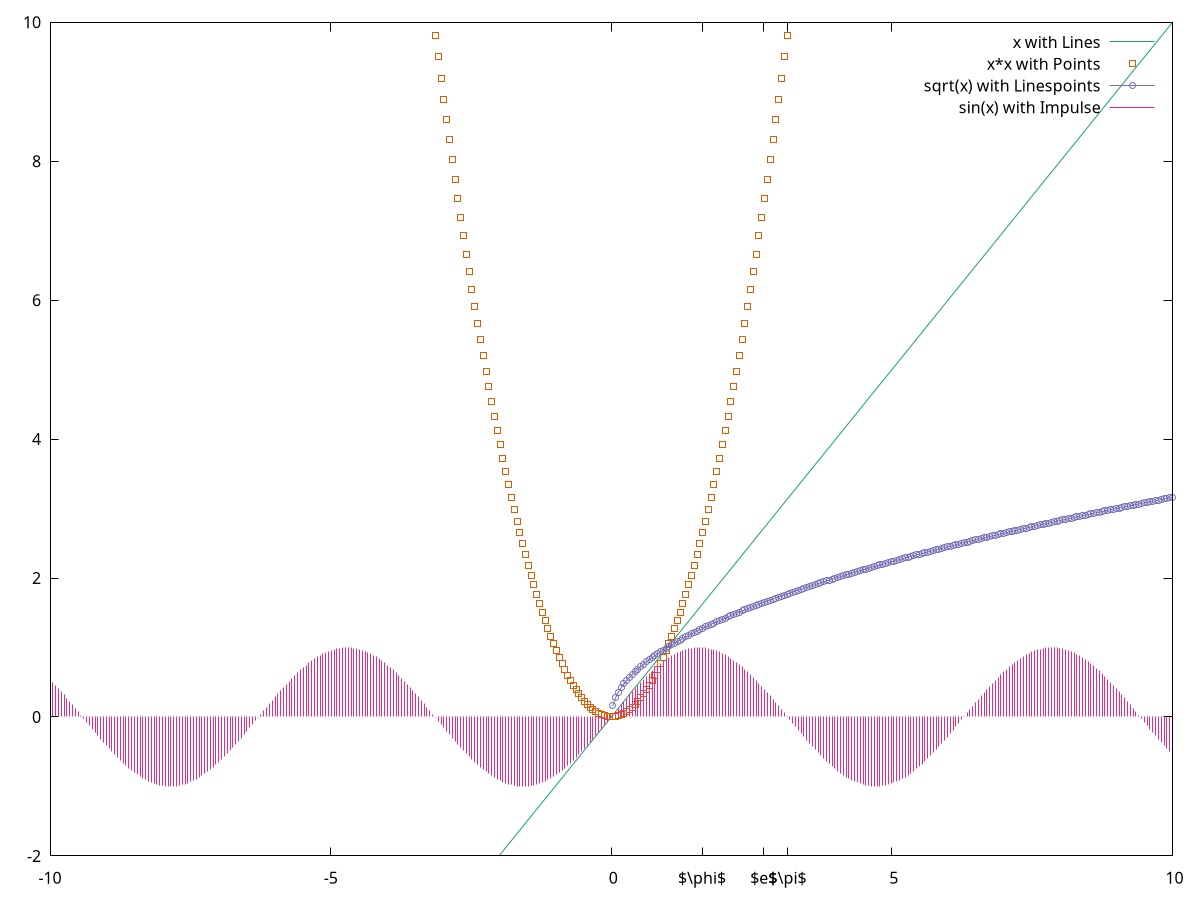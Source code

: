 set terminal epslatex size 7.5,4 color colortext lw 3
name='figures/baseline2'
system 'mkdir -p '.name
set output name.'/plot.tex'

set xtics add ('$e$' 2.71828, '$\pi$' 3.14159, '$\phi$' 1.61803)

set style line 1 lt 1 lc rgb '#1B9E77' pt 2 # dark teal
set style line 2 lt 1 lc rgb '#D95F02' pt 4 # dark orange
set style line 3 lt 1 lc rgb '#7570B3' pt 6 # dark lilac
set style line 4 lt 1 lc rgb '#E7298A' pt 8 # dark magenta
set style line 5 lt 1 lc rgb '#66A61E' pt 10 # dark lime green
set style line 6 lt 1 lc rgb '#E6AB02' # dark banana
set style line 7 lt 1 lc rgb '#A6761D' # dark tan
set style line 8 lc rgb '#F0027F' # magenta
set style line 9 lc rgb '#8DD3C7' # teal
set style line 10 lc rgb '#BEBADA' # lilac
set style line 11 lc rgb '#FB8072' # red
set style line 12 lc rgb '#80B1D3' # steel blue
set style line 13 lc rgb '#FDB462' # adobe orange
set style line 14 lc rgb '#B3DE69' # lime green
set style line 15 lc rgb '#FCCDE5' # mauve 

set samples 400
set yrange[-2:10]
plot x w l ls 1 t 'x with Lines', x*x w p ls 2 t 'x*x with Points', sqrt(x) w lp ls 3 t 'sqrt(x) with Linespoints', sin(x) w impulse ls 4  t 'sin(x) with Impulse'
